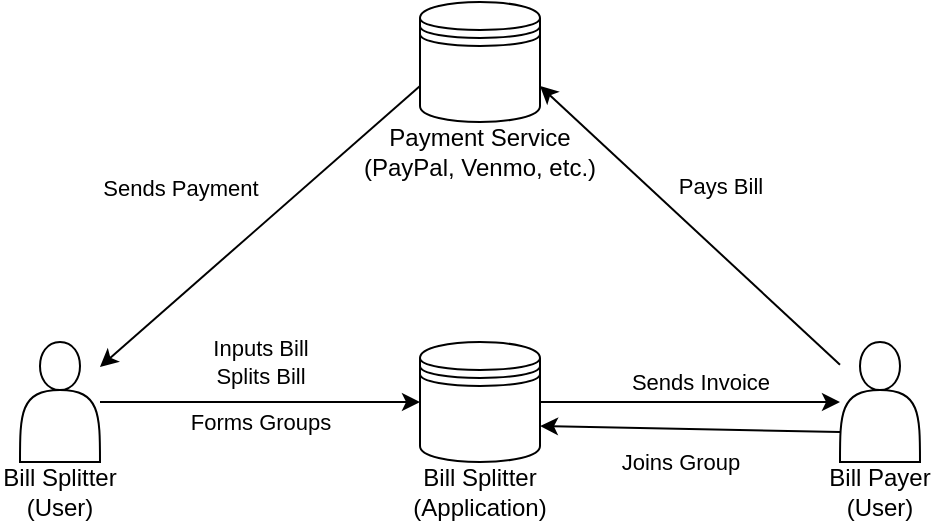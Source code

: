 <mxfile version="20.8.16" type="google"><diagram name="Page-1" id="edf60f1a-56cd-e834-aa8a-f176f3a09ee4"><mxGraphModel grid="1" page="1" gridSize="10" guides="1" tooltips="1" connect="1" arrows="1" fold="1" pageScale="1" pageWidth="1100" pageHeight="850" background="none" math="0" shadow="0"><root><mxCell id="0"/><mxCell id="1" parent="0"/><mxCell id="R8Y0xtTnCVyDm00W5DcO-1" value="" style="shape=actor;whiteSpace=wrap;html=1;" vertex="1" parent="1"><mxGeometry x="40" y="380" width="40" height="60" as="geometry"/></mxCell><mxCell id="R8Y0xtTnCVyDm00W5DcO-2" value="Bill Splitter&lt;br&gt;(User)" style="text;html=1;strokeColor=none;fillColor=none;align=center;verticalAlign=middle;whiteSpace=wrap;rounded=0;" vertex="1" parent="1"><mxGeometry x="30" y="440" width="60" height="30" as="geometry"/></mxCell><mxCell id="R8Y0xtTnCVyDm00W5DcO-3" value="" style="shape=datastore;whiteSpace=wrap;html=1;" vertex="1" parent="1"><mxGeometry x="240" y="380" width="60" height="60" as="geometry"/></mxCell><mxCell id="R8Y0xtTnCVyDm00W5DcO-4" value="Bill Splitter&lt;br&gt;(Application)" style="text;html=1;strokeColor=none;fillColor=none;align=center;verticalAlign=middle;whiteSpace=wrap;rounded=0;" vertex="1" parent="1"><mxGeometry x="240" y="440" width="60" height="30" as="geometry"/></mxCell><mxCell id="R8Y0xtTnCVyDm00W5DcO-5" value="" style="shape=actor;whiteSpace=wrap;html=1;" vertex="1" parent="1"><mxGeometry x="450" y="380" width="40" height="60" as="geometry"/></mxCell><mxCell id="R8Y0xtTnCVyDm00W5DcO-6" value="Bill Payer&lt;br&gt;(User)" style="text;html=1;strokeColor=none;fillColor=none;align=center;verticalAlign=middle;whiteSpace=wrap;rounded=0;" vertex="1" parent="1"><mxGeometry x="440" y="440" width="60" height="30" as="geometry"/></mxCell><mxCell id="R8Y0xtTnCVyDm00W5DcO-7" value="" style="shape=datastore;whiteSpace=wrap;html=1;" vertex="1" parent="1"><mxGeometry x="240" y="210" width="60" height="60" as="geometry"/></mxCell><mxCell id="R8Y0xtTnCVyDm00W5DcO-8" value="Payment Service (PayPal, Venmo, etc.)" style="text;html=1;strokeColor=none;fillColor=none;align=center;verticalAlign=middle;whiteSpace=wrap;rounded=0;" vertex="1" parent="1"><mxGeometry x="210" y="270" width="120" height="30" as="geometry"/></mxCell><mxCell id="R8Y0xtTnCVyDm00W5DcO-10" value="Forms Groups" style="endArrow=classic;html=1;rounded=0;" edge="1" parent="1" source="R8Y0xtTnCVyDm00W5DcO-1" target="R8Y0xtTnCVyDm00W5DcO-3"><mxGeometry y="-10" width="50" height="50" relative="1" as="geometry"><mxPoint x="70" y="420" as="sourcePoint"/><mxPoint x="120" y="370" as="targetPoint"/><mxPoint as="offset"/></mxGeometry></mxCell><mxCell id="R8Y0xtTnCVyDm00W5DcO-11" value="Inputs Bill&lt;br&gt;Splits Bill" style="edgeLabel;html=1;align=center;verticalAlign=middle;resizable=0;points=[];" connectable="0" vertex="1" parent="R8Y0xtTnCVyDm00W5DcO-10"><mxGeometry x="-0.125" y="-3" relative="1" as="geometry"><mxPoint x="10" y="-23" as="offset"/></mxGeometry></mxCell><mxCell id="R8Y0xtTnCVyDm00W5DcO-14" value="" style="endArrow=classic;html=1;rounded=0;" edge="1" parent="1" source="R8Y0xtTnCVyDm00W5DcO-3" target="R8Y0xtTnCVyDm00W5DcO-5"><mxGeometry width="50" height="50" relative="1" as="geometry"><mxPoint x="390" y="320" as="sourcePoint"/><mxPoint x="440" y="270" as="targetPoint"/></mxGeometry></mxCell><mxCell id="R8Y0xtTnCVyDm00W5DcO-15" value="Sends Invoice" style="edgeLabel;html=1;align=center;verticalAlign=middle;resizable=0;points=[];" connectable="0" vertex="1" parent="R8Y0xtTnCVyDm00W5DcO-14"><mxGeometry x="-0.24" y="-1" relative="1" as="geometry"><mxPoint x="23" y="-11" as="offset"/></mxGeometry></mxCell><mxCell id="R8Y0xtTnCVyDm00W5DcO-16" value="" style="endArrow=classic;html=1;rounded=0;entryX=1;entryY=0.7;entryDx=0;entryDy=0;" edge="1" parent="1" source="R8Y0xtTnCVyDm00W5DcO-5" target="R8Y0xtTnCVyDm00W5DcO-7"><mxGeometry width="50" height="50" relative="1" as="geometry"><mxPoint x="740" y="300" as="sourcePoint"/><mxPoint x="790" y="250" as="targetPoint"/></mxGeometry></mxCell><mxCell id="R8Y0xtTnCVyDm00W5DcO-17" value="Pays Bill" style="edgeLabel;html=1;align=center;verticalAlign=middle;resizable=0;points=[];" connectable="0" vertex="1" parent="R8Y0xtTnCVyDm00W5DcO-16"><mxGeometry x="0.08" y="-2" relative="1" as="geometry"><mxPoint x="19" y="-13" as="offset"/></mxGeometry></mxCell><mxCell id="R8Y0xtTnCVyDm00W5DcO-18" value="" style="endArrow=classic;html=1;rounded=0;exitX=0;exitY=0.7;exitDx=0;exitDy=0;" edge="1" parent="1" source="R8Y0xtTnCVyDm00W5DcO-7" target="R8Y0xtTnCVyDm00W5DcO-1"><mxGeometry width="50" height="50" relative="1" as="geometry"><mxPoint x="70" y="270" as="sourcePoint"/><mxPoint x="120" y="220" as="targetPoint"/></mxGeometry></mxCell><mxCell id="R8Y0xtTnCVyDm00W5DcO-19" value="Sends Payment" style="edgeLabel;html=1;align=center;verticalAlign=middle;resizable=0;points=[];" connectable="0" vertex="1" parent="R8Y0xtTnCVyDm00W5DcO-18"><mxGeometry x="-0.047" y="-1" relative="1" as="geometry"><mxPoint x="-43" y="-15" as="offset"/></mxGeometry></mxCell><mxCell id="R8Y0xtTnCVyDm00W5DcO-20" value="" style="endArrow=classic;html=1;rounded=0;exitX=0;exitY=0.75;exitDx=0;exitDy=0;entryX=1;entryY=0.7;entryDx=0;entryDy=0;" edge="1" parent="1" source="R8Y0xtTnCVyDm00W5DcO-5" target="R8Y0xtTnCVyDm00W5DcO-3"><mxGeometry width="50" height="50" relative="1" as="geometry"><mxPoint x="550" y="580" as="sourcePoint"/><mxPoint x="600" y="530" as="targetPoint"/></mxGeometry></mxCell><mxCell id="R8Y0xtTnCVyDm00W5DcO-21" value="Joins Group" style="edgeLabel;html=1;align=center;verticalAlign=middle;resizable=0;points=[];" connectable="0" vertex="1" parent="R8Y0xtTnCVyDm00W5DcO-20"><mxGeometry x="-0.093" y="-1" relative="1" as="geometry"><mxPoint x="-12" y="17" as="offset"/></mxGeometry></mxCell></root></mxGraphModel></diagram></mxfile>
